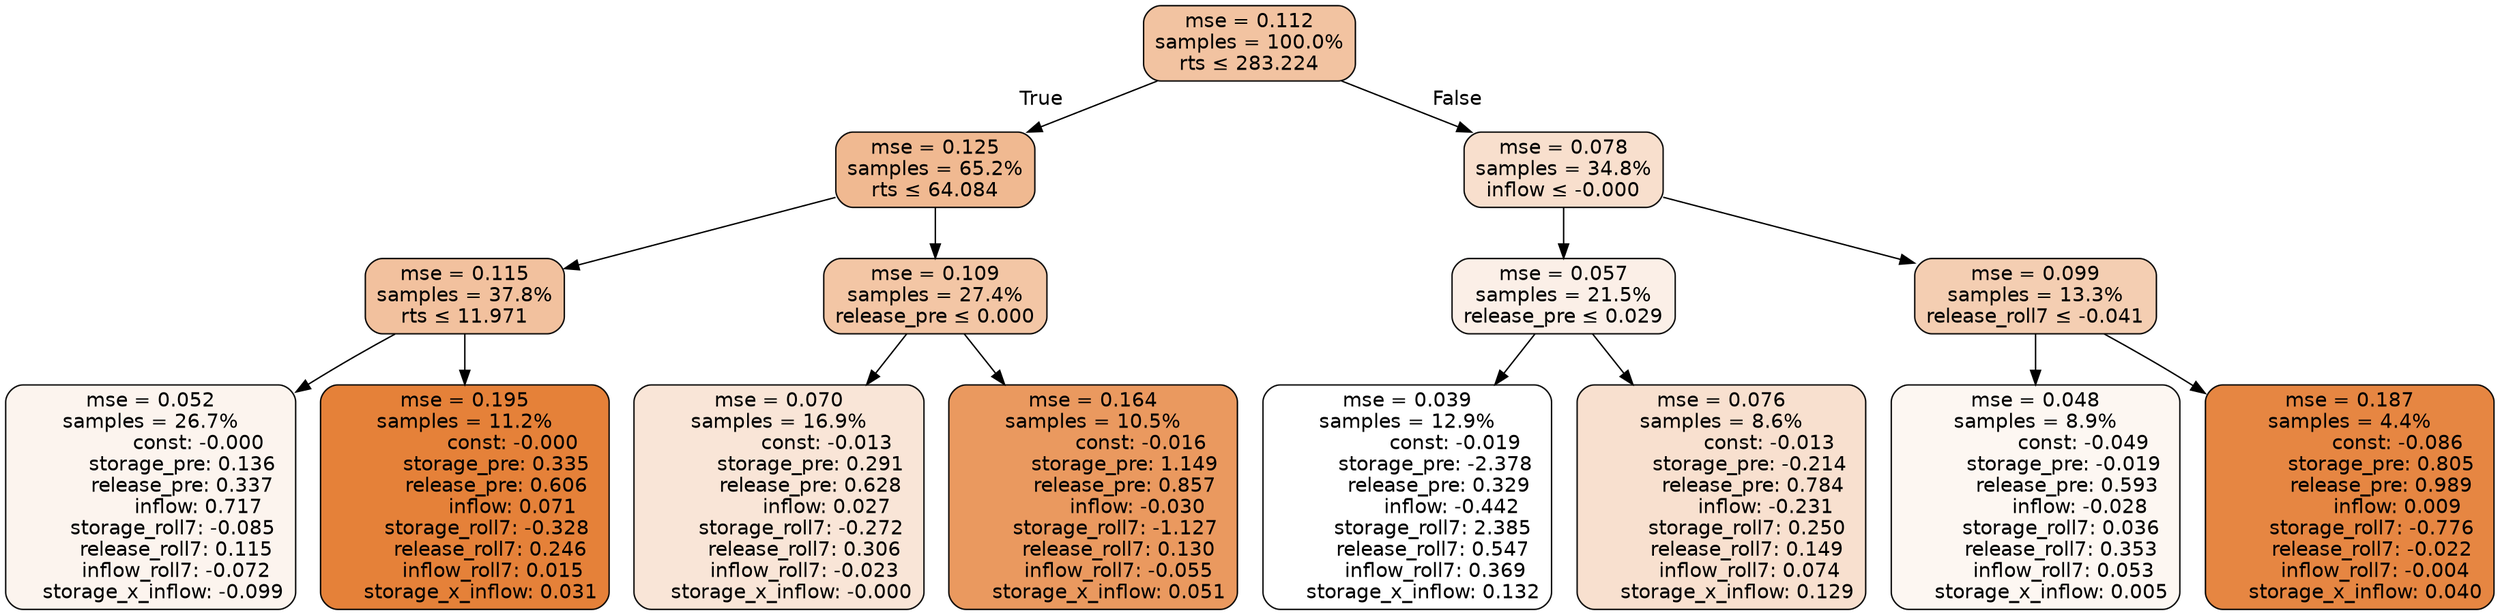 digraph tree {
bgcolor="transparent"
node [shape=rectangle, style="filled, rounded", color="black", fontname=helvetica] ;
edge [fontname=helvetica] ;
	"0" [label="mse = 0.112
samples = 100.0%
rts &le; 283.224", fillcolor="#f2c3a1"]
	"1" [label="mse = 0.125
samples = 65.2%
rts &le; 64.084", fillcolor="#f0b991"]
	"2" [label="mse = 0.115
samples = 37.8%
rts &le; 11.971", fillcolor="#f2c19e"]
	"3" [label="mse = 0.052
samples = 26.7%
               const: -0.000
          storage_pre: 0.136
          release_pre: 0.337
               inflow: 0.717
       storage_roll7: -0.085
        release_roll7: 0.115
        inflow_roll7: -0.072
    storage_x_inflow: -0.099", fillcolor="#fcf4ee"]
	"4" [label="mse = 0.195
samples = 11.2%
               const: -0.000
          storage_pre: 0.335
          release_pre: 0.606
               inflow: 0.071
       storage_roll7: -0.328
        release_roll7: 0.246
         inflow_roll7: 0.015
     storage_x_inflow: 0.031", fillcolor="#e58139"]
	"5" [label="mse = 0.109
samples = 27.4%
release_pre &le; 0.000", fillcolor="#f3c6a5"]
	"6" [label="mse = 0.070
samples = 16.9%
               const: -0.013
          storage_pre: 0.291
          release_pre: 0.628
               inflow: 0.027
       storage_roll7: -0.272
        release_roll7: 0.306
        inflow_roll7: -0.023
    storage_x_inflow: -0.000", fillcolor="#f9e5d7"]
	"7" [label="mse = 0.164
samples = 10.5%
               const: -0.016
          storage_pre: 1.149
          release_pre: 0.857
              inflow: -0.030
       storage_roll7: -1.127
        release_roll7: 0.130
        inflow_roll7: -0.055
     storage_x_inflow: 0.051", fillcolor="#ea995f"]
	"8" [label="mse = 0.078
samples = 34.8%
inflow &le; -0.000", fillcolor="#f8dfcd"]
	"9" [label="mse = 0.057
samples = 21.5%
release_pre &le; 0.029", fillcolor="#fbefe7"]
	"10" [label="mse = 0.039
samples = 12.9%
               const: -0.019
         storage_pre: -2.378
          release_pre: 0.329
              inflow: -0.442
        storage_roll7: 2.385
        release_roll7: 0.547
         inflow_roll7: 0.369
     storage_x_inflow: 0.132", fillcolor="#ffffff"]
	"11" [label="mse = 0.076
samples = 8.6%
               const: -0.013
         storage_pre: -0.214
          release_pre: 0.784
              inflow: -0.231
        storage_roll7: 0.250
        release_roll7: 0.149
         inflow_roll7: 0.074
     storage_x_inflow: 0.129", fillcolor="#f8e0cf"]
	"12" [label="mse = 0.099
samples = 13.3%
release_roll7 &le; -0.041", fillcolor="#f4ceb2"]
	"13" [label="mse = 0.048
samples = 8.9%
               const: -0.049
         storage_pre: -0.019
          release_pre: 0.593
              inflow: -0.028
        storage_roll7: 0.036
        release_roll7: 0.353
         inflow_roll7: 0.053
     storage_x_inflow: 0.005", fillcolor="#fdf7f2"]
	"14" [label="mse = 0.187
samples = 4.4%
               const: -0.086
          storage_pre: 0.805
          release_pre: 0.989
               inflow: 0.009
       storage_roll7: -0.776
       release_roll7: -0.022
        inflow_roll7: -0.004
     storage_x_inflow: 0.040", fillcolor="#e68642"]

	"0" -> "1" [labeldistance=2.5, labelangle=45, headlabel="True"]
	"1" -> "2"
	"2" -> "3"
	"2" -> "4"
	"1" -> "5"
	"5" -> "6"
	"5" -> "7"
	"0" -> "8" [labeldistance=2.5, labelangle=-45, headlabel="False"]
	"8" -> "9"
	"9" -> "10"
	"9" -> "11"
	"8" -> "12"
	"12" -> "13"
	"12" -> "14"
}
